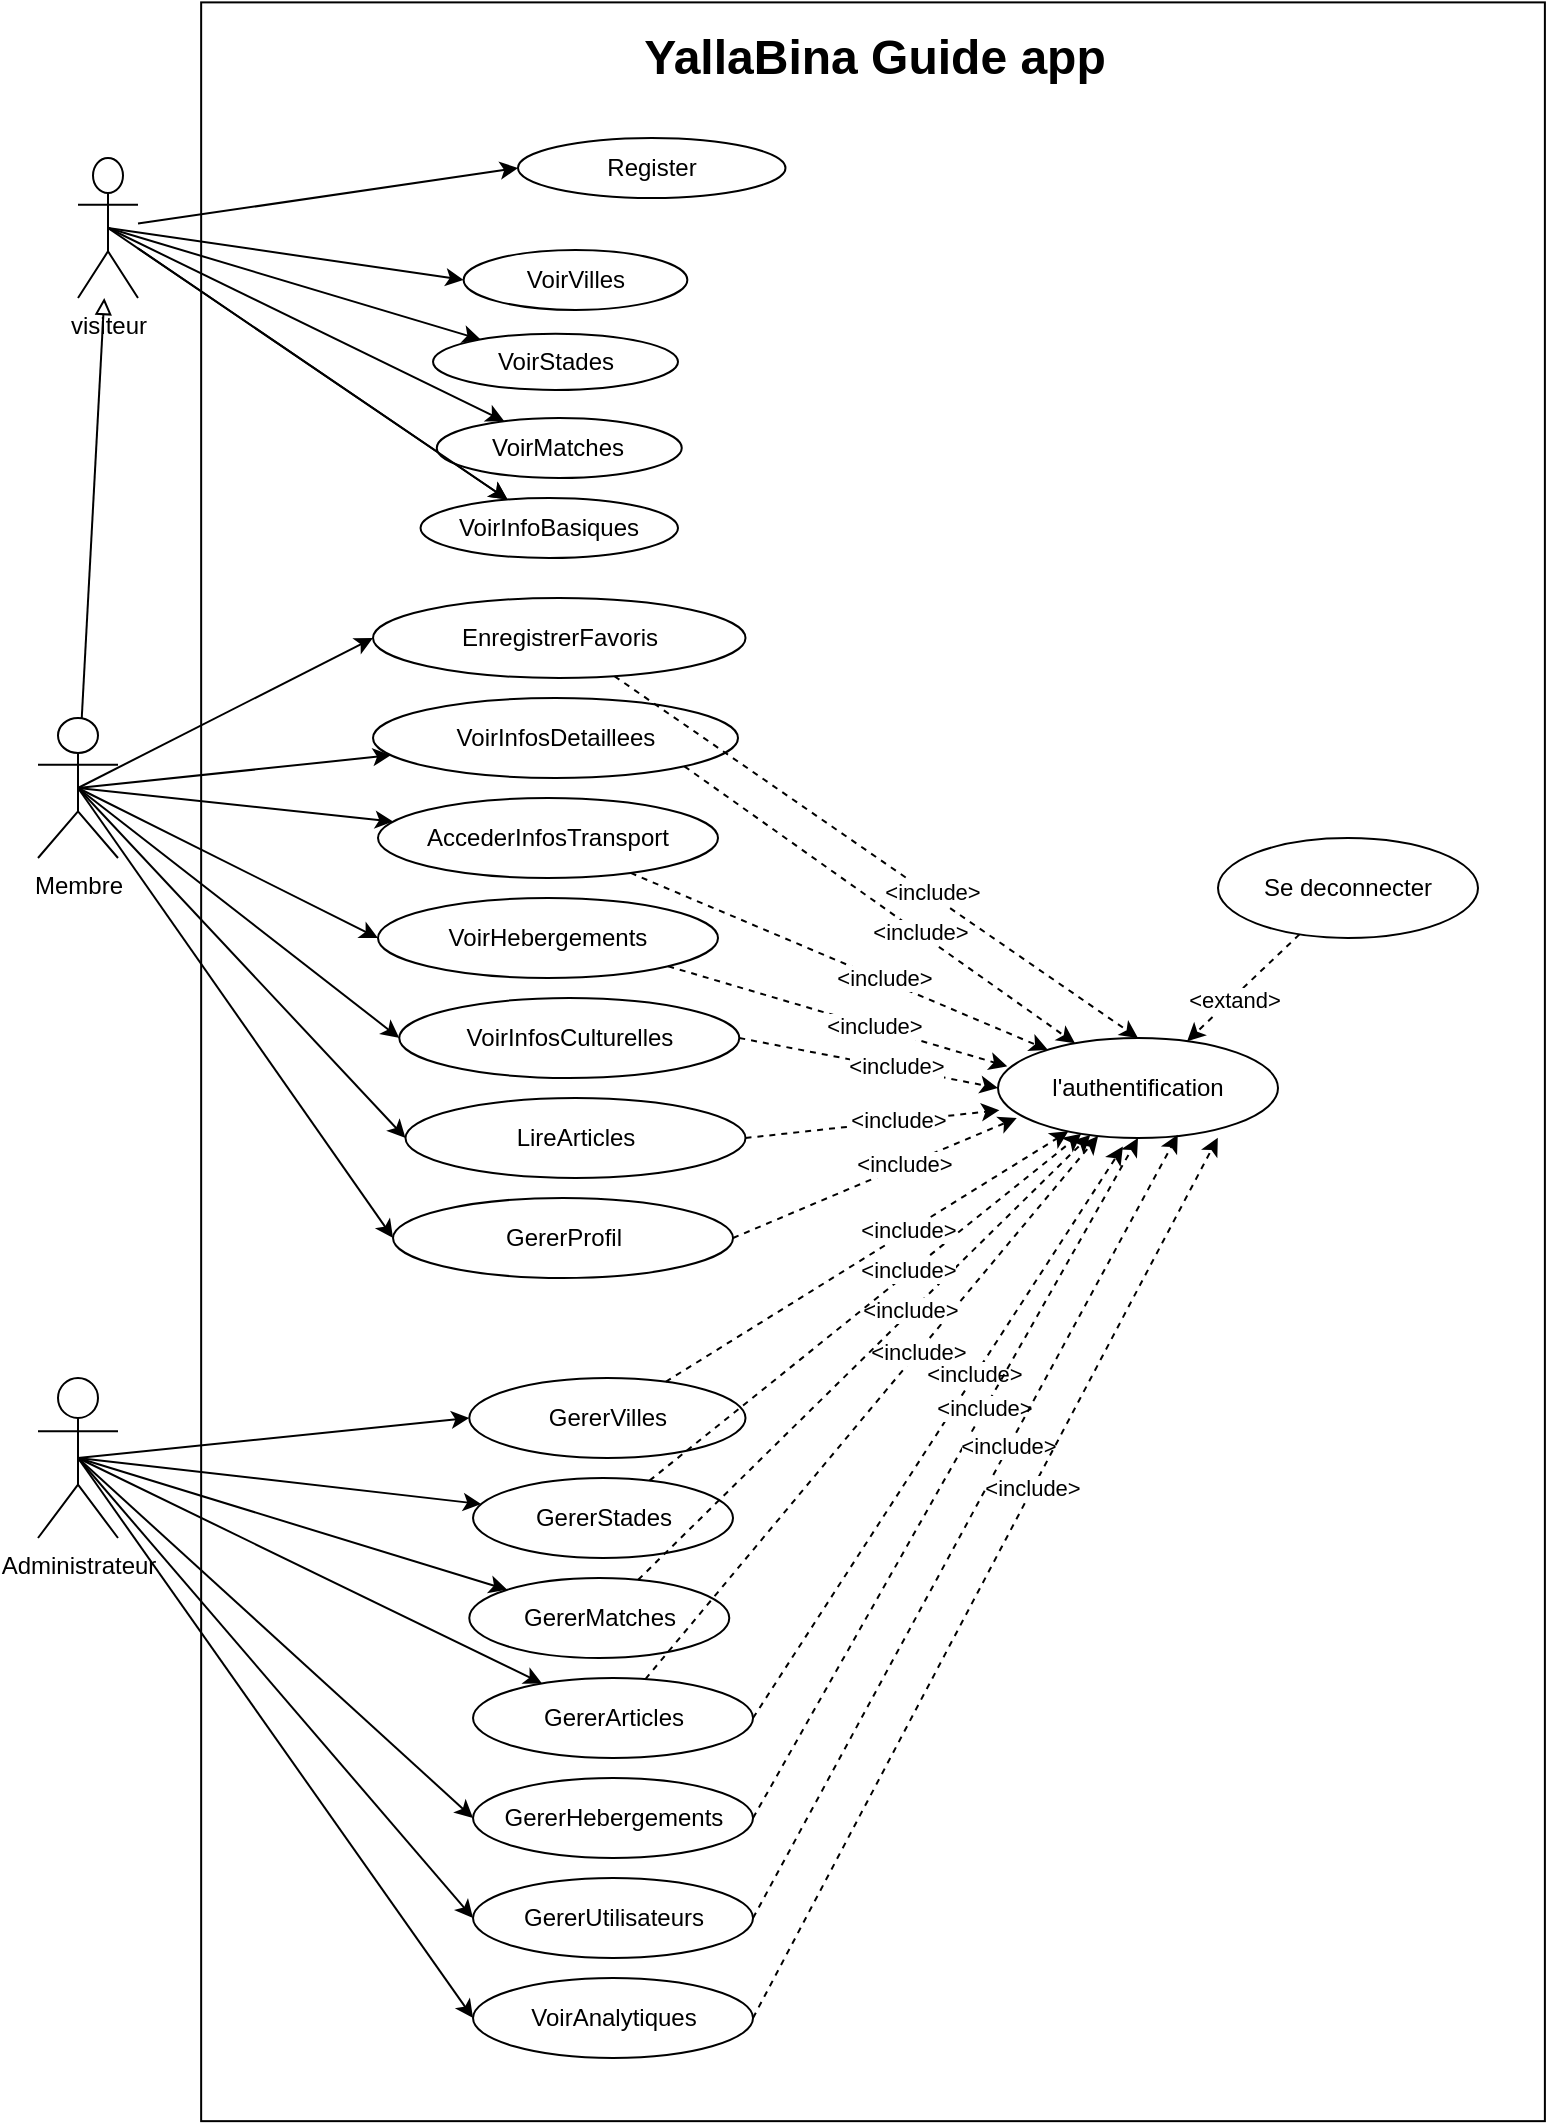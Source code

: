 <mxfile>
    <diagram id="hG0Wyj41N1r8YTa6EXz7" name="Page-1">
        <mxGraphModel dx="848" dy="453" grid="1" gridSize="10" guides="1" tooltips="1" connect="1" arrows="1" fold="1" page="1" pageScale="1" pageWidth="850" pageHeight="1100" math="0" shadow="0">
            <root>
                <mxCell id="0"/>
                <mxCell id="1" parent="0"/>
                <mxCell id="cD20SrhtgwTC-DeN6DwE-2" value="" style="rounded=0;whiteSpace=wrap;html=1;rotation=-90;fontStyle=1" parent="1" vertex="1">
                    <mxGeometry x="-82.18" y="215.95" width="1059.38" height="671.87" as="geometry"/>
                </mxCell>
                <mxCell id="cD20SrhtgwTC-DeN6DwE-3" value="YallaBina Guide app" style="text;strokeColor=none;fillColor=none;html=1;fontSize=24;fontStyle=1;verticalAlign=middle;align=center;" parent="1" vertex="1">
                    <mxGeometry x="353.75" y="30" width="187.5" height="40" as="geometry"/>
                </mxCell>
                <mxCell id="cD20SrhtgwTC-DeN6DwE-42" style="edgeStyle=none;html=1;exitX=0.5;exitY=0.5;exitDx=0;exitDy=0;exitPerimeter=0;entryX=0;entryY=0.5;entryDx=0;entryDy=0;" parent="1" source="cD20SrhtgwTC-DeN6DwE-5" target="cD20SrhtgwTC-DeN6DwE-24" edge="1">
                    <mxGeometry relative="1" as="geometry"/>
                </mxCell>
                <mxCell id="cD20SrhtgwTC-DeN6DwE-43" style="edgeStyle=none;html=1;exitX=0.5;exitY=0.5;exitDx=0;exitDy=0;exitPerimeter=0;" parent="1" source="cD20SrhtgwTC-DeN6DwE-5" target="cD20SrhtgwTC-DeN6DwE-23" edge="1">
                    <mxGeometry relative="1" as="geometry"/>
                </mxCell>
                <mxCell id="cD20SrhtgwTC-DeN6DwE-44" style="edgeStyle=none;html=1;exitX=0.5;exitY=0.5;exitDx=0;exitDy=0;exitPerimeter=0;" parent="1" source="cD20SrhtgwTC-DeN6DwE-5" target="cD20SrhtgwTC-DeN6DwE-22" edge="1">
                    <mxGeometry relative="1" as="geometry"/>
                </mxCell>
                <mxCell id="12" style="edgeStyle=none;html=1;exitX=0.5;exitY=0.5;exitDx=0;exitDy=0;exitPerimeter=0;entryX=0;entryY=0.5;entryDx=0;entryDy=0;" parent="1" source="cD20SrhtgwTC-DeN6DwE-5" target="11" edge="1">
                    <mxGeometry relative="1" as="geometry"/>
                </mxCell>
                <mxCell id="28" style="edgeStyle=none;html=1;entryX=0;entryY=0.5;entryDx=0;entryDy=0;exitX=0.5;exitY=0.5;exitDx=0;exitDy=0;exitPerimeter=0;" parent="1" source="cD20SrhtgwTC-DeN6DwE-5" target="19" edge="1">
                    <mxGeometry relative="1" as="geometry">
                        <mxPoint x="50" y="433" as="sourcePoint"/>
                    </mxGeometry>
                </mxCell>
                <mxCell id="30" style="edgeStyle=none;html=1;exitX=0.5;exitY=0.5;exitDx=0;exitDy=0;exitPerimeter=0;entryX=0;entryY=0.5;entryDx=0;entryDy=0;" parent="1" source="cD20SrhtgwTC-DeN6DwE-5" target="20" edge="1">
                    <mxGeometry relative="1" as="geometry"/>
                </mxCell>
                <mxCell id="55" style="edgeStyle=none;html=1;endArrow=block;endFill=0;" parent="1" source="cD20SrhtgwTC-DeN6DwE-5" target="cD20SrhtgwTC-DeN6DwE-7" edge="1">
                    <mxGeometry relative="1" as="geometry"/>
                </mxCell>
                <mxCell id="cD20SrhtgwTC-DeN6DwE-5" value="Membre" style="shape=umlActor;verticalLabelPosition=bottom;verticalAlign=top;html=1;outlineConnect=0;" parent="1" vertex="1">
                    <mxGeometry x="30" y="380" width="40" height="70" as="geometry"/>
                </mxCell>
                <mxCell id="cD20SrhtgwTC-DeN6DwE-39" style="edgeStyle=none;html=1;exitX=0.5;exitY=0.5;exitDx=0;exitDy=0;exitPerimeter=0;entryX=0;entryY=0.5;entryDx=0;entryDy=0;" parent="1" source="cD20SrhtgwTC-DeN6DwE-7" target="3" edge="1">
                    <mxGeometry relative="1" as="geometry">
                        <mxPoint x="238.885" y="138.66" as="targetPoint"/>
                    </mxGeometry>
                </mxCell>
                <mxCell id="cD20SrhtgwTC-DeN6DwE-40" style="edgeStyle=none;html=1;exitX=0.5;exitY=0.5;exitDx=0;exitDy=0;exitPerimeter=0;" parent="1" source="cD20SrhtgwTC-DeN6DwE-7" target="cD20SrhtgwTC-DeN6DwE-17" edge="1">
                    <mxGeometry relative="1" as="geometry"/>
                </mxCell>
                <mxCell id="cD20SrhtgwTC-DeN6DwE-41" style="edgeStyle=none;html=1;exitX=0.5;exitY=0.5;exitDx=0;exitDy=0;exitPerimeter=0;" parent="1" source="cD20SrhtgwTC-DeN6DwE-7" target="cD20SrhtgwTC-DeN6DwE-18" edge="1">
                    <mxGeometry relative="1" as="geometry"/>
                </mxCell>
                <mxCell id="2" value="" style="edgeStyle=none;html=1;" parent="1" source="cD20SrhtgwTC-DeN6DwE-7" target="6" edge="1">
                    <mxGeometry relative="1" as="geometry">
                        <mxPoint x="90" y="145" as="sourcePoint"/>
                    </mxGeometry>
                </mxCell>
                <mxCell id="cD20SrhtgwTC-DeN6DwE-7" value="visiteur" style="shape=umlActor;verticalLabelPosition=bottom;verticalAlign=top;html=1;outlineConnect=0;" parent="1" vertex="1">
                    <mxGeometry x="50" y="100" width="30" height="70" as="geometry"/>
                </mxCell>
                <mxCell id="cD20SrhtgwTC-DeN6DwE-47" style="edgeStyle=none;html=1;exitX=0.5;exitY=0.5;exitDx=0;exitDy=0;exitPerimeter=0;entryX=0;entryY=0.5;entryDx=0;entryDy=0;" parent="1" source="cD20SrhtgwTC-DeN6DwE-8" target="cD20SrhtgwTC-DeN6DwE-21" edge="1">
                    <mxGeometry relative="1" as="geometry"/>
                </mxCell>
                <mxCell id="cD20SrhtgwTC-DeN6DwE-48" style="edgeStyle=none;html=1;exitX=0.5;exitY=0.5;exitDx=0;exitDy=0;exitPerimeter=0;" parent="1" source="cD20SrhtgwTC-DeN6DwE-8" target="cD20SrhtgwTC-DeN6DwE-11" edge="1">
                    <mxGeometry relative="1" as="geometry"/>
                </mxCell>
                <mxCell id="cD20SrhtgwTC-DeN6DwE-49" style="edgeStyle=none;html=1;exitX=0.5;exitY=0.5;exitDx=0;exitDy=0;exitPerimeter=0;" parent="1" source="cD20SrhtgwTC-DeN6DwE-8" target="cD20SrhtgwTC-DeN6DwE-29" edge="1">
                    <mxGeometry relative="1" as="geometry"/>
                </mxCell>
                <mxCell id="cD20SrhtgwTC-DeN6DwE-50" style="edgeStyle=none;html=1;exitX=0.5;exitY=0.5;exitDx=0;exitDy=0;exitPerimeter=0;" parent="1" source="cD20SrhtgwTC-DeN6DwE-8" target="cD20SrhtgwTC-DeN6DwE-30" edge="1">
                    <mxGeometry relative="1" as="geometry"/>
                </mxCell>
                <mxCell id="42" style="edgeStyle=none;html=1;exitX=0.5;exitY=0.5;exitDx=0;exitDy=0;exitPerimeter=0;entryX=0;entryY=0.5;entryDx=0;entryDy=0;" parent="1" source="cD20SrhtgwTC-DeN6DwE-8" target="39" edge="1">
                    <mxGeometry relative="1" as="geometry"/>
                </mxCell>
                <mxCell id="43" style="edgeStyle=none;html=1;exitX=0.5;exitY=0.5;exitDx=0;exitDy=0;exitPerimeter=0;entryX=0;entryY=0.5;entryDx=0;entryDy=0;" parent="1" source="cD20SrhtgwTC-DeN6DwE-8" target="40" edge="1">
                    <mxGeometry relative="1" as="geometry"/>
                </mxCell>
                <mxCell id="44" style="edgeStyle=none;html=1;exitX=0.5;exitY=0.5;exitDx=0;exitDy=0;exitPerimeter=0;entryX=0;entryY=0.5;entryDx=0;entryDy=0;" parent="1" source="cD20SrhtgwTC-DeN6DwE-8" target="41" edge="1">
                    <mxGeometry relative="1" as="geometry"/>
                </mxCell>
                <mxCell id="cD20SrhtgwTC-DeN6DwE-8" value="Administrateur" style="shape=umlActor;verticalLabelPosition=bottom;verticalAlign=top;html=1;outlineConnect=0;" parent="1" vertex="1">
                    <mxGeometry x="30" y="710" width="40" height="80" as="geometry"/>
                </mxCell>
                <mxCell id="cD20SrhtgwTC-DeN6DwE-11" value="GererStades" style="ellipse;whiteSpace=wrap;html=1;" parent="1" vertex="1">
                    <mxGeometry x="247.51" y="760" width="130" height="40" as="geometry"/>
                </mxCell>
                <mxCell id="cD20SrhtgwTC-DeN6DwE-17" value="VoirStades" style="ellipse;whiteSpace=wrap;html=1;" parent="1" vertex="1">
                    <mxGeometry x="227.51" y="187.82" width="122.49" height="28.13" as="geometry"/>
                </mxCell>
                <mxCell id="cD20SrhtgwTC-DeN6DwE-18" value="VoirMatches" style="ellipse;whiteSpace=wrap;html=1;" parent="1" vertex="1">
                    <mxGeometry x="229.39" y="230" width="122.49" height="30" as="geometry"/>
                </mxCell>
                <mxCell id="cD20SrhtgwTC-DeN6DwE-21" value="GererVilles" style="ellipse;whiteSpace=wrap;html=1;" parent="1" vertex="1">
                    <mxGeometry x="245.64" y="710" width="138.12" height="40" as="geometry"/>
                </mxCell>
                <mxCell id="cD20SrhtgwTC-DeN6DwE-22" value="AccederInfosTransport" style="ellipse;whiteSpace=wrap;html=1;" parent="1" vertex="1">
                    <mxGeometry x="200" y="420" width="170" height="40" as="geometry"/>
                </mxCell>
                <mxCell id="cD20SrhtgwTC-DeN6DwE-23" value="VoirInfosDetaillees" style="ellipse;whiteSpace=wrap;html=1;" parent="1" vertex="1">
                    <mxGeometry x="197.51" y="370" width="182.49" height="40" as="geometry"/>
                </mxCell>
                <mxCell id="cD20SrhtgwTC-DeN6DwE-24" value="EnregistrerFavoris" style="ellipse;whiteSpace=wrap;html=1;" parent="1" vertex="1">
                    <mxGeometry x="197.51" y="320" width="186.25" height="40" as="geometry"/>
                </mxCell>
                <mxCell id="cD20SrhtgwTC-DeN6DwE-29" value="GererMatches" style="ellipse;whiteSpace=wrap;html=1;" parent="1" vertex="1">
                    <mxGeometry x="245.64" y="810" width="130" height="40" as="geometry"/>
                </mxCell>
                <mxCell id="cD20SrhtgwTC-DeN6DwE-30" value="GererArticles" style="ellipse;whiteSpace=wrap;html=1;" parent="1" vertex="1">
                    <mxGeometry x="247.51" y="860" width="140" height="40" as="geometry"/>
                </mxCell>
                <mxCell id="cD20SrhtgwTC-DeN6DwE-37" value="Se deconnecter" style="ellipse;whiteSpace=wrap;html=1;" parent="1" vertex="1">
                    <mxGeometry x="620" y="440" width="130" height="50" as="geometry"/>
                </mxCell>
                <mxCell id="cD20SrhtgwTC-DeN6DwE-38" value="l&#39;authentification" style="ellipse;whiteSpace=wrap;html=1;" parent="1" vertex="1">
                    <mxGeometry x="510" y="540" width="140" height="50" as="geometry"/>
                </mxCell>
                <mxCell id="cD20SrhtgwTC-DeN6DwE-72" value="" style="endArrow=classic;html=1;dashed=1;" parent="1" source="cD20SrhtgwTC-DeN6DwE-30" target="cD20SrhtgwTC-DeN6DwE-38" edge="1">
                    <mxGeometry width="50" height="50" relative="1" as="geometry">
                        <mxPoint x="367.337" y="960.265" as="sourcePoint"/>
                        <mxPoint x="570.503" y="622.678" as="targetPoint"/>
                    </mxGeometry>
                </mxCell>
                <mxCell id="cD20SrhtgwTC-DeN6DwE-73" value="&amp;lt;include&amp;gt;" style="edgeLabel;html=1;align=center;verticalAlign=middle;resizable=0;points=[];" parent="cD20SrhtgwTC-DeN6DwE-72" vertex="1" connectable="0">
                    <mxGeometry x="0.204" y="1" relative="1" as="geometry">
                        <mxPoint as="offset"/>
                    </mxGeometry>
                </mxCell>
                <mxCell id="cD20SrhtgwTC-DeN6DwE-74" value="" style="endArrow=classic;html=1;dashed=1;" parent="1" source="cD20SrhtgwTC-DeN6DwE-29" target="cD20SrhtgwTC-DeN6DwE-38" edge="1">
                    <mxGeometry width="50" height="50" relative="1" as="geometry">
                        <mxPoint x="373.251" y="664.527" as="sourcePoint"/>
                        <mxPoint x="544.247" y="593.921" as="targetPoint"/>
                    </mxGeometry>
                </mxCell>
                <mxCell id="cD20SrhtgwTC-DeN6DwE-75" value="&amp;lt;include&amp;gt;" style="edgeLabel;html=1;align=center;verticalAlign=middle;resizable=0;points=[];" parent="cD20SrhtgwTC-DeN6DwE-74" vertex="1" connectable="0">
                    <mxGeometry x="0.204" y="1" relative="1" as="geometry">
                        <mxPoint as="offset"/>
                    </mxGeometry>
                </mxCell>
                <mxCell id="cD20SrhtgwTC-DeN6DwE-76" value="" style="endArrow=classic;html=1;dashed=1;" parent="1" source="cD20SrhtgwTC-DeN6DwE-11" target="cD20SrhtgwTC-DeN6DwE-38" edge="1">
                    <mxGeometry width="50" height="50" relative="1" as="geometry">
                        <mxPoint x="383.251" y="674.527" as="sourcePoint"/>
                        <mxPoint x="554.247" y="603.921" as="targetPoint"/>
                    </mxGeometry>
                </mxCell>
                <mxCell id="cD20SrhtgwTC-DeN6DwE-77" value="&amp;lt;include&amp;gt;" style="edgeLabel;html=1;align=center;verticalAlign=middle;resizable=0;points=[];" parent="cD20SrhtgwTC-DeN6DwE-76" vertex="1" connectable="0">
                    <mxGeometry x="0.204" y="1" relative="1" as="geometry">
                        <mxPoint as="offset"/>
                    </mxGeometry>
                </mxCell>
                <mxCell id="cD20SrhtgwTC-DeN6DwE-78" value="" style="endArrow=classic;html=1;dashed=1;" parent="1" source="cD20SrhtgwTC-DeN6DwE-21" target="cD20SrhtgwTC-DeN6DwE-38" edge="1">
                    <mxGeometry width="50" height="50" relative="1" as="geometry">
                        <mxPoint x="393.251" y="684.527" as="sourcePoint"/>
                        <mxPoint x="564.247" y="613.921" as="targetPoint"/>
                    </mxGeometry>
                </mxCell>
                <mxCell id="cD20SrhtgwTC-DeN6DwE-79" value="&amp;lt;include&amp;gt;" style="edgeLabel;html=1;align=center;verticalAlign=middle;resizable=0;points=[];" parent="cD20SrhtgwTC-DeN6DwE-78" vertex="1" connectable="0">
                    <mxGeometry x="0.204" y="1" relative="1" as="geometry">
                        <mxPoint as="offset"/>
                    </mxGeometry>
                </mxCell>
                <mxCell id="cD20SrhtgwTC-DeN6DwE-80" value="" style="endArrow=classic;html=1;dashed=1;" parent="1" source="cD20SrhtgwTC-DeN6DwE-22" target="cD20SrhtgwTC-DeN6DwE-38" edge="1">
                    <mxGeometry width="50" height="50" relative="1" as="geometry">
                        <mxPoint x="377.951" y="539.841" as="sourcePoint"/>
                        <mxPoint x="526.236" y="564.685" as="targetPoint"/>
                    </mxGeometry>
                </mxCell>
                <mxCell id="cD20SrhtgwTC-DeN6DwE-81" value="&amp;lt;include&amp;gt;" style="edgeLabel;html=1;align=center;verticalAlign=middle;resizable=0;points=[];" parent="cD20SrhtgwTC-DeN6DwE-80" vertex="1" connectable="0">
                    <mxGeometry x="0.204" y="1" relative="1" as="geometry">
                        <mxPoint as="offset"/>
                    </mxGeometry>
                </mxCell>
                <mxCell id="cD20SrhtgwTC-DeN6DwE-82" value="" style="endArrow=classic;html=1;dashed=1;exitX=1;exitY=1;exitDx=0;exitDy=0;" parent="1" source="cD20SrhtgwTC-DeN6DwE-23" target="cD20SrhtgwTC-DeN6DwE-38" edge="1">
                    <mxGeometry width="50" height="50" relative="1" as="geometry">
                        <mxPoint x="387.951" y="549.841" as="sourcePoint"/>
                        <mxPoint x="540" y="570" as="targetPoint"/>
                    </mxGeometry>
                </mxCell>
                <mxCell id="cD20SrhtgwTC-DeN6DwE-83" value="&amp;lt;include&amp;gt;" style="edgeLabel;html=1;align=center;verticalAlign=middle;resizable=0;points=[];" parent="cD20SrhtgwTC-DeN6DwE-82" vertex="1" connectable="0">
                    <mxGeometry x="0.204" y="1" relative="1" as="geometry">
                        <mxPoint as="offset"/>
                    </mxGeometry>
                </mxCell>
                <mxCell id="cD20SrhtgwTC-DeN6DwE-84" value="" style="endArrow=classic;html=1;dashed=1;entryX=0.5;entryY=0;entryDx=0;entryDy=0;" parent="1" source="cD20SrhtgwTC-DeN6DwE-24" target="cD20SrhtgwTC-DeN6DwE-38" edge="1">
                    <mxGeometry width="50" height="50" relative="1" as="geometry">
                        <mxPoint x="393.188" y="414.161" as="sourcePoint"/>
                        <mxPoint x="561.943" y="552.096" as="targetPoint"/>
                    </mxGeometry>
                </mxCell>
                <mxCell id="cD20SrhtgwTC-DeN6DwE-85" value="&amp;lt;include&amp;gt;" style="edgeLabel;html=1;align=center;verticalAlign=middle;resizable=0;points=[];" parent="cD20SrhtgwTC-DeN6DwE-84" vertex="1" connectable="0">
                    <mxGeometry x="0.204" y="1" relative="1" as="geometry">
                        <mxPoint as="offset"/>
                    </mxGeometry>
                </mxCell>
                <mxCell id="cD20SrhtgwTC-DeN6DwE-86" value="" style="endArrow=classic;html=1;dashed=1;" parent="1" source="cD20SrhtgwTC-DeN6DwE-37" target="cD20SrhtgwTC-DeN6DwE-38" edge="1">
                    <mxGeometry width="50" height="50" relative="1" as="geometry">
                        <mxPoint x="353.887" y="369.258" as="sourcePoint"/>
                        <mxPoint x="590" y="550" as="targetPoint"/>
                    </mxGeometry>
                </mxCell>
                <mxCell id="cD20SrhtgwTC-DeN6DwE-87" value="&amp;lt;extand&amp;gt;" style="edgeLabel;html=1;align=center;verticalAlign=middle;resizable=0;points=[];" parent="cD20SrhtgwTC-DeN6DwE-86" vertex="1" connectable="0">
                    <mxGeometry x="0.204" y="1" relative="1" as="geometry">
                        <mxPoint as="offset"/>
                    </mxGeometry>
                </mxCell>
                <mxCell id="3" value="VoirVilles" style="ellipse;whiteSpace=wrap;html=1;" parent="1" vertex="1">
                    <mxGeometry x="242.82" y="145.95" width="111.85" height="30" as="geometry"/>
                </mxCell>
                <mxCell id="10" style="edgeStyle=none;html=1;exitX=0.5;exitY=0.5;exitDx=0;exitDy=0;exitPerimeter=0;" parent="1" source="cD20SrhtgwTC-DeN6DwE-7" target="6" edge="1">
                    <mxGeometry relative="1" as="geometry"/>
                </mxCell>
                <mxCell id="6" value="VoirInfoBasiques" style="ellipse;whiteSpace=wrap;html=1;" parent="1" vertex="1">
                    <mxGeometry x="221.27" y="270" width="128.73" height="30" as="geometry"/>
                </mxCell>
                <mxCell id="11" value="LireArticles" style="ellipse;whiteSpace=wrap;html=1;" parent="1" vertex="1">
                    <mxGeometry x="213.75" y="570" width="170" height="40" as="geometry"/>
                </mxCell>
                <mxCell id="13" value="" style="endArrow=classic;html=1;dashed=1;exitX=1;exitY=0.5;exitDx=0;exitDy=0;entryX=0.005;entryY=0.722;entryDx=0;entryDy=0;entryPerimeter=0;" parent="1" source="11" target="cD20SrhtgwTC-DeN6DwE-38" edge="1">
                    <mxGeometry width="50" height="50" relative="1" as="geometry">
                        <mxPoint x="358.545" y="523.688" as="sourcePoint"/>
                        <mxPoint x="530.364" y="561.909" as="targetPoint"/>
                    </mxGeometry>
                </mxCell>
                <mxCell id="14" value="&amp;lt;include&amp;gt;" style="edgeLabel;html=1;align=center;verticalAlign=middle;resizable=0;points=[];" parent="13" vertex="1" connectable="0">
                    <mxGeometry x="0.204" y="1" relative="1" as="geometry">
                        <mxPoint as="offset"/>
                    </mxGeometry>
                </mxCell>
                <mxCell id="18" value="VoirInfosCulturelles" style="ellipse;whiteSpace=wrap;html=1;" parent="1" vertex="1">
                    <mxGeometry x="210.64" y="520" width="170" height="40" as="geometry"/>
                </mxCell>
                <mxCell id="19" value="VoirHebergements" style="ellipse;whiteSpace=wrap;html=1;" parent="1" vertex="1">
                    <mxGeometry x="200" y="470" width="170" height="40" as="geometry"/>
                </mxCell>
                <mxCell id="20" value="GererProfil" style="ellipse;whiteSpace=wrap;html=1;" parent="1" vertex="1">
                    <mxGeometry x="207.51" y="620" width="170" height="40" as="geometry"/>
                </mxCell>
                <mxCell id="29" style="edgeStyle=none;html=1;entryX=0;entryY=0.5;entryDx=0;entryDy=0;exitX=0.5;exitY=0.5;exitDx=0;exitDy=0;exitPerimeter=0;" parent="1" source="cD20SrhtgwTC-DeN6DwE-5" target="18" edge="1">
                    <mxGeometry relative="1" as="geometry">
                        <mxPoint x="40.0" y="435" as="sourcePoint"/>
                        <mxPoint x="205.63" y="500" as="targetPoint"/>
                    </mxGeometry>
                </mxCell>
                <mxCell id="31" value="" style="endArrow=classic;html=1;dashed=1;exitX=1;exitY=1;exitDx=0;exitDy=0;entryX=0.033;entryY=0.283;entryDx=0;entryDy=0;entryPerimeter=0;" parent="1" source="19" target="cD20SrhtgwTC-DeN6DwE-38" edge="1">
                    <mxGeometry width="50" height="50" relative="1" as="geometry">
                        <mxPoint x="336.558" y="467.447" as="sourcePoint"/>
                        <mxPoint x="544.904" y="555.879" as="targetPoint"/>
                    </mxGeometry>
                </mxCell>
                <mxCell id="32" value="&amp;lt;include&amp;gt;" style="edgeLabel;html=1;align=center;verticalAlign=middle;resizable=0;points=[];" parent="31" vertex="1" connectable="0">
                    <mxGeometry x="0.204" y="1" relative="1" as="geometry">
                        <mxPoint as="offset"/>
                    </mxGeometry>
                </mxCell>
                <mxCell id="33" value="" style="endArrow=classic;html=1;dashed=1;exitX=1;exitY=0.5;exitDx=0;exitDy=0;entryX=0;entryY=0.5;entryDx=0;entryDy=0;" parent="1" source="18" target="cD20SrhtgwTC-DeN6DwE-38" edge="1">
                    <mxGeometry width="50" height="50" relative="1" as="geometry">
                        <mxPoint x="346.558" y="477.447" as="sourcePoint"/>
                        <mxPoint x="554.904" y="565.879" as="targetPoint"/>
                    </mxGeometry>
                </mxCell>
                <mxCell id="34" value="&amp;lt;include&amp;gt;" style="edgeLabel;html=1;align=center;verticalAlign=middle;resizable=0;points=[];" parent="33" vertex="1" connectable="0">
                    <mxGeometry x="0.204" y="1" relative="1" as="geometry">
                        <mxPoint as="offset"/>
                    </mxGeometry>
                </mxCell>
                <mxCell id="35" value="" style="endArrow=classic;html=1;dashed=1;exitX=1;exitY=0.5;exitDx=0;exitDy=0;entryX=0.067;entryY=0.8;entryDx=0;entryDy=0;entryPerimeter=0;" parent="1" source="20" target="cD20SrhtgwTC-DeN6DwE-38" edge="1">
                    <mxGeometry width="50" height="50" relative="1" as="geometry">
                        <mxPoint x="393.75" y="600" as="sourcePoint"/>
                        <mxPoint x="520.7" y="586.1" as="targetPoint"/>
                    </mxGeometry>
                </mxCell>
                <mxCell id="36" value="&amp;lt;include&amp;gt;" style="edgeLabel;html=1;align=center;verticalAlign=middle;resizable=0;points=[];" parent="35" vertex="1" connectable="0">
                    <mxGeometry x="0.204" y="1" relative="1" as="geometry">
                        <mxPoint as="offset"/>
                    </mxGeometry>
                </mxCell>
                <mxCell id="39" value="GererHebergements" style="ellipse;whiteSpace=wrap;html=1;" parent="1" vertex="1">
                    <mxGeometry x="247.51" y="910" width="140" height="40" as="geometry"/>
                </mxCell>
                <mxCell id="40" value="GererUtilisateurs" style="ellipse;whiteSpace=wrap;html=1;" parent="1" vertex="1">
                    <mxGeometry x="247.51" y="960" width="140" height="40" as="geometry"/>
                </mxCell>
                <mxCell id="41" value="VoirAnalytiques" style="ellipse;whiteSpace=wrap;html=1;" parent="1" vertex="1">
                    <mxGeometry x="247.51" y="1010" width="140" height="40" as="geometry"/>
                </mxCell>
                <mxCell id="45" value="" style="endArrow=classic;html=1;dashed=1;exitX=1;exitY=0.5;exitDx=0;exitDy=0;entryX=0.446;entryY=1.086;entryDx=0;entryDy=0;entryPerimeter=0;" parent="1" source="cD20SrhtgwTC-DeN6DwE-30" target="cD20SrhtgwTC-DeN6DwE-38" edge="1">
                    <mxGeometry width="50" height="50" relative="1" as="geometry">
                        <mxPoint x="343.759" y="870.546" as="sourcePoint"/>
                        <mxPoint x="570.019" y="598.96" as="targetPoint"/>
                    </mxGeometry>
                </mxCell>
                <mxCell id="46" value="&amp;lt;include&amp;gt;" style="edgeLabel;html=1;align=center;verticalAlign=middle;resizable=0;points=[];" parent="45" vertex="1" connectable="0">
                    <mxGeometry x="0.204" y="1" relative="1" as="geometry">
                        <mxPoint as="offset"/>
                    </mxGeometry>
                </mxCell>
                <mxCell id="47" value="" style="endArrow=classic;html=1;dashed=1;exitX=1;exitY=0.5;exitDx=0;exitDy=0;entryX=0.5;entryY=1;entryDx=0;entryDy=0;" parent="1" source="39" target="cD20SrhtgwTC-DeN6DwE-38" edge="1">
                    <mxGeometry width="50" height="50" relative="1" as="geometry">
                        <mxPoint x="397.51" y="890" as="sourcePoint"/>
                        <mxPoint x="582.44" y="604.3" as="targetPoint"/>
                    </mxGeometry>
                </mxCell>
                <mxCell id="48" value="&amp;lt;include&amp;gt;" style="edgeLabel;html=1;align=center;verticalAlign=middle;resizable=0;points=[];" parent="47" vertex="1" connectable="0">
                    <mxGeometry x="0.204" y="1" relative="1" as="geometry">
                        <mxPoint as="offset"/>
                    </mxGeometry>
                </mxCell>
                <mxCell id="49" value="" style="endArrow=classic;html=1;dashed=1;exitX=1;exitY=0.5;exitDx=0;exitDy=0;entryX=0.642;entryY=0.967;entryDx=0;entryDy=0;entryPerimeter=0;" parent="1" source="40" target="cD20SrhtgwTC-DeN6DwE-38" edge="1">
                    <mxGeometry width="50" height="50" relative="1" as="geometry">
                        <mxPoint x="407.51" y="900" as="sourcePoint"/>
                        <mxPoint x="592.44" y="614.3" as="targetPoint"/>
                    </mxGeometry>
                </mxCell>
                <mxCell id="50" value="&amp;lt;include&amp;gt;" style="edgeLabel;html=1;align=center;verticalAlign=middle;resizable=0;points=[];" parent="49" vertex="1" connectable="0">
                    <mxGeometry x="0.204" y="1" relative="1" as="geometry">
                        <mxPoint as="offset"/>
                    </mxGeometry>
                </mxCell>
                <mxCell id="51" value="" style="endArrow=classic;html=1;dashed=1;exitX=1;exitY=0.5;exitDx=0;exitDy=0;entryX=0.785;entryY=0.997;entryDx=0;entryDy=0;entryPerimeter=0;" parent="1" source="41" target="cD20SrhtgwTC-DeN6DwE-38" edge="1">
                    <mxGeometry width="50" height="50" relative="1" as="geometry">
                        <mxPoint x="397.51" y="990" as="sourcePoint"/>
                        <mxPoint x="609.88" y="598.35" as="targetPoint"/>
                    </mxGeometry>
                </mxCell>
                <mxCell id="52" value="&amp;lt;include&amp;gt;" style="edgeLabel;html=1;align=center;verticalAlign=middle;resizable=0;points=[];" parent="51" vertex="1" connectable="0">
                    <mxGeometry x="0.204" y="1" relative="1" as="geometry">
                        <mxPoint as="offset"/>
                    </mxGeometry>
                </mxCell>
                <mxCell id="56" value="Register" style="ellipse;whiteSpace=wrap;html=1;" parent="1" vertex="1">
                    <mxGeometry x="270" y="90" width="133.74" height="30" as="geometry"/>
                </mxCell>
                <mxCell id="57" style="edgeStyle=none;html=1;entryX=0;entryY=0.5;entryDx=0;entryDy=0;" parent="1" source="cD20SrhtgwTC-DeN6DwE-7" target="56" edge="1">
                    <mxGeometry relative="1" as="geometry">
                        <mxPoint x="253" y="171" as="targetPoint"/>
                        <mxPoint x="75" y="145" as="sourcePoint"/>
                    </mxGeometry>
                </mxCell>
            </root>
        </mxGraphModel>
    </diagram>
</mxfile>

